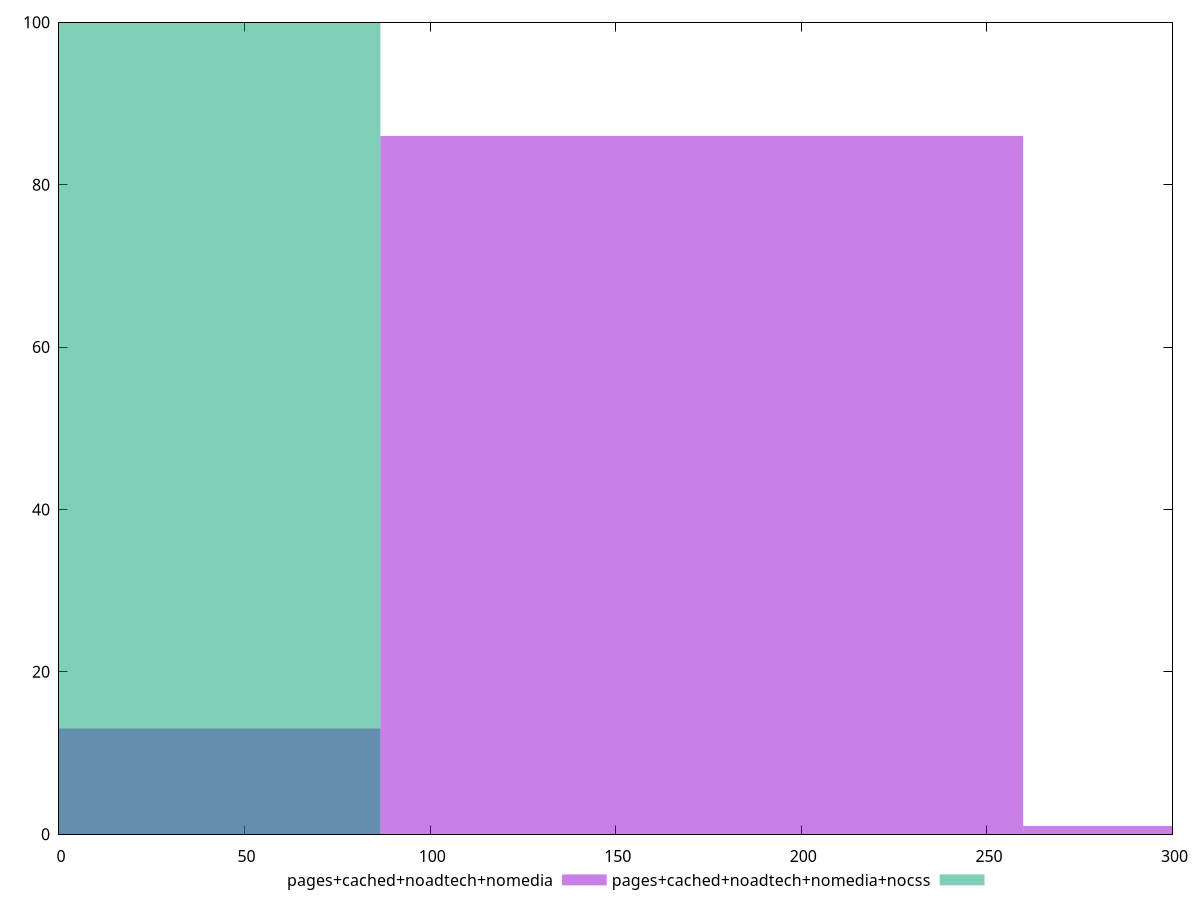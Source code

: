 reset

$pagesCachedNoadtechNomedia <<EOF
173.17817174919526 86
0 13
346.3563434983905 1
EOF

$pagesCachedNoadtechNomediaNocss <<EOF
0 100
EOF

set key outside below
set boxwidth 173.17817174919526
set xrange [0:300]
set yrange [0:100]
set trange [0:100]
set style fill transparent solid 0.5 noborder
set terminal svg size 640, 500 enhanced background rgb 'white'
set output "report_00026_2021-02-22T21:38:55.199Z/unused-css-rules/comparison/histogram/3_vs_4.svg"

plot $pagesCachedNoadtechNomedia title "pages+cached+noadtech+nomedia" with boxes, \
     $pagesCachedNoadtechNomediaNocss title "pages+cached+noadtech+nomedia+nocss" with boxes

reset
